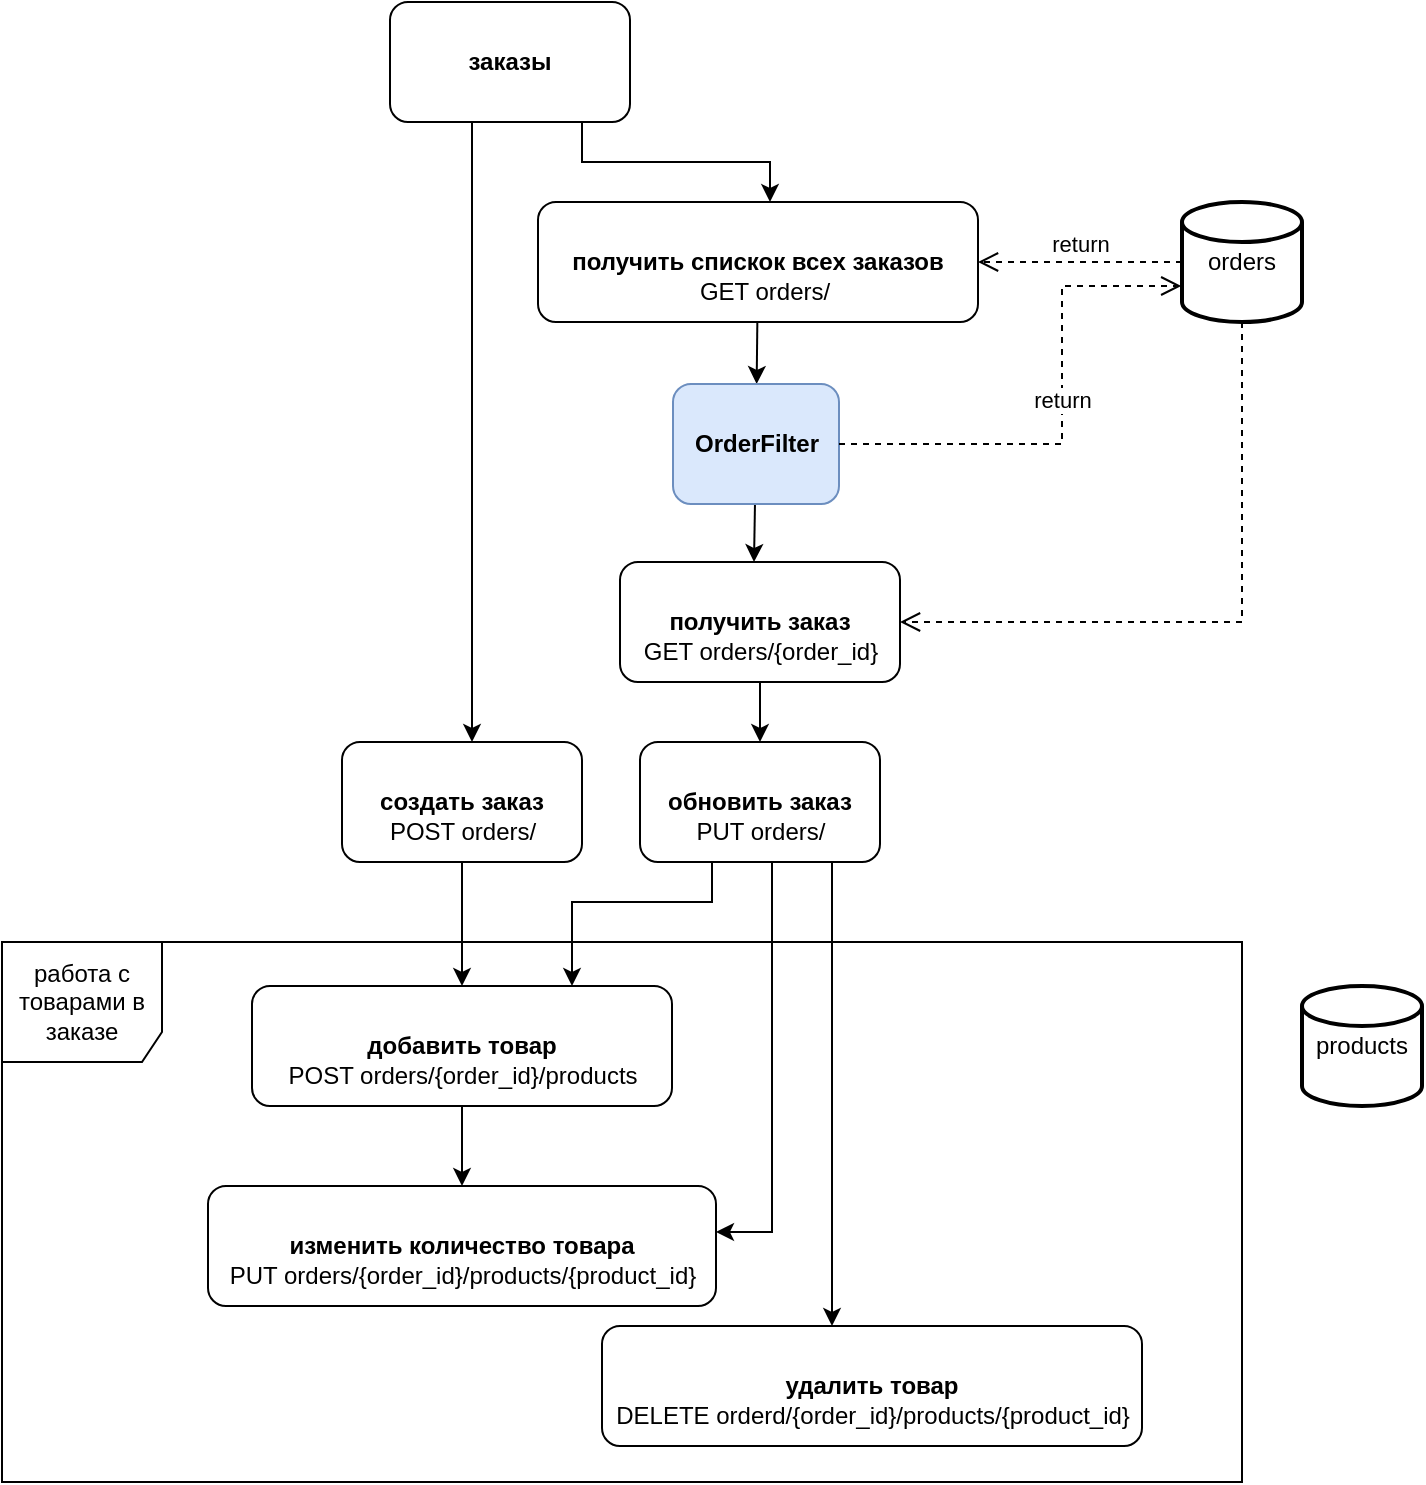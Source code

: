 <mxfile version="23.1.7" type="github">
  <diagram name="Страница — 1" id="2eB7CLuNMGOodJy5PRnh">
    <mxGraphModel dx="1434" dy="858" grid="1" gridSize="10" guides="1" tooltips="1" connect="1" arrows="1" fold="1" page="1" pageScale="1" pageWidth="827" pageHeight="1169" math="0" shadow="0">
      <root>
        <mxCell id="0" />
        <mxCell id="1" parent="0" />
        <mxCell id="U9pYinnB5TXagOXvctyZ-1" value="заказы" style="rounded=1;whiteSpace=wrap;html=1;fontStyle=1" parent="1" vertex="1">
          <mxGeometry x="274" y="240" width="120" height="60" as="geometry" />
        </mxCell>
        <mxCell id="N9oxvfoyv_ieRRI_O0ah-2" value="" style="rounded=0;orthogonalLoop=1;jettySize=auto;html=1;" edge="1" parent="1" source="U9pYinnB5TXagOXvctyZ-2" target="N9oxvfoyv_ieRRI_O0ah-1">
          <mxGeometry relative="1" as="geometry" />
        </mxCell>
        <mxCell id="U9pYinnB5TXagOXvctyZ-2" value="получить спискок всех заказов" style="rounded=1;whiteSpace=wrap;html=1;fontStyle=1" parent="1" vertex="1">
          <mxGeometry x="348" y="340" width="220" height="60" as="geometry" />
        </mxCell>
        <mxCell id="U9pYinnB5TXagOXvctyZ-3" value="создать заказ" style="rounded=1;whiteSpace=wrap;html=1;fontStyle=1" parent="1" vertex="1">
          <mxGeometry x="250" y="610" width="120" height="60" as="geometry" />
        </mxCell>
        <mxCell id="U9pYinnB5TXagOXvctyZ-4" value="получить заказ" style="rounded=1;whiteSpace=wrap;html=1;fontStyle=1" parent="1" vertex="1">
          <mxGeometry x="389" y="520" width="140" height="60" as="geometry" />
        </mxCell>
        <mxCell id="U9pYinnB5TXagOXvctyZ-6" value="обновить заказ" style="rounded=1;whiteSpace=wrap;html=1;fontStyle=1" parent="1" vertex="1">
          <mxGeometry x="399" y="610" width="120" height="60" as="geometry" />
        </mxCell>
        <mxCell id="U9pYinnB5TXagOXvctyZ-7" value="" style="endArrow=classic;html=1;rounded=0;" parent="1" source="U9pYinnB5TXagOXvctyZ-4" target="U9pYinnB5TXagOXvctyZ-6" edge="1">
          <mxGeometry width="50" height="50" relative="1" as="geometry">
            <mxPoint x="479" y="580" as="sourcePoint" />
            <mxPoint x="479" y="620" as="targetPoint" />
          </mxGeometry>
        </mxCell>
        <mxCell id="U9pYinnB5TXagOXvctyZ-8" value="добавить товар" style="rounded=1;whiteSpace=wrap;html=1;fontStyle=1" parent="1" vertex="1">
          <mxGeometry x="205" y="732" width="210" height="60" as="geometry" />
        </mxCell>
        <mxCell id="U9pYinnB5TXagOXvctyZ-9" value="" style="endArrow=classic;html=1;rounded=0;edgeStyle=orthogonalEdgeStyle;" parent="1" source="U9pYinnB5TXagOXvctyZ-3" target="U9pYinnB5TXagOXvctyZ-8" edge="1">
          <mxGeometry width="50" height="50" relative="1" as="geometry">
            <mxPoint x="335" y="670" as="sourcePoint" />
            <mxPoint x="385" y="620" as="targetPoint" />
          </mxGeometry>
        </mxCell>
        <mxCell id="U9pYinnB5TXagOXvctyZ-10" value="" style="endArrow=classic;html=1;rounded=0;edgeStyle=orthogonalEdgeStyle;" parent="1" source="U9pYinnB5TXagOXvctyZ-6" target="U9pYinnB5TXagOXvctyZ-8" edge="1">
          <mxGeometry width="50" height="50" relative="1" as="geometry">
            <mxPoint x="335" y="670" as="sourcePoint" />
            <mxPoint x="385" y="620" as="targetPoint" />
            <Array as="points">
              <mxPoint x="435" y="690" />
              <mxPoint x="365" y="690" />
            </Array>
          </mxGeometry>
        </mxCell>
        <mxCell id="U9pYinnB5TXagOXvctyZ-11" value="удалить товар" style="rounded=1;whiteSpace=wrap;html=1;fontStyle=1" parent="1" vertex="1">
          <mxGeometry x="380" y="902" width="270" height="60" as="geometry" />
        </mxCell>
        <mxCell id="U9pYinnB5TXagOXvctyZ-13" value="" style="endArrow=classic;html=1;rounded=0;edgeStyle=orthogonalEdgeStyle;" parent="1" source="U9pYinnB5TXagOXvctyZ-6" target="U9pYinnB5TXagOXvctyZ-11" edge="1">
          <mxGeometry width="50" height="50" relative="1" as="geometry">
            <mxPoint x="335" y="670" as="sourcePoint" />
            <mxPoint x="385" y="620" as="targetPoint" />
            <Array as="points">
              <mxPoint x="495" y="770" />
              <mxPoint x="495" y="770" />
            </Array>
          </mxGeometry>
        </mxCell>
        <mxCell id="U9pYinnB5TXagOXvctyZ-14" value="изменить количество товара" style="rounded=1;whiteSpace=wrap;html=1;fontStyle=1" parent="1" vertex="1">
          <mxGeometry x="183" y="832" width="254" height="60" as="geometry" />
        </mxCell>
        <mxCell id="U9pYinnB5TXagOXvctyZ-15" value="" style="endArrow=classic;html=1;rounded=0;edgeStyle=orthogonalEdgeStyle;" parent="1" source="U9pYinnB5TXagOXvctyZ-6" target="U9pYinnB5TXagOXvctyZ-14" edge="1">
          <mxGeometry width="50" height="50" relative="1" as="geometry">
            <mxPoint x="335" y="670" as="sourcePoint" />
            <mxPoint x="385" y="620" as="targetPoint" />
            <Array as="points">
              <mxPoint x="465" y="855" />
            </Array>
          </mxGeometry>
        </mxCell>
        <mxCell id="U9pYinnB5TXagOXvctyZ-16" value="" style="endArrow=classic;html=1;rounded=0;" parent="1" source="U9pYinnB5TXagOXvctyZ-8" target="U9pYinnB5TXagOXvctyZ-14" edge="1">
          <mxGeometry width="50" height="50" relative="1" as="geometry">
            <mxPoint x="335" y="652" as="sourcePoint" />
            <mxPoint x="385" y="602" as="targetPoint" />
          </mxGeometry>
        </mxCell>
        <mxCell id="U9pYinnB5TXagOXvctyZ-17" value="" style="endArrow=classic;html=1;rounded=0;edgeStyle=orthogonalEdgeStyle;" parent="1" source="U9pYinnB5TXagOXvctyZ-1" target="U9pYinnB5TXagOXvctyZ-3" edge="1">
          <mxGeometry width="50" height="50" relative="1" as="geometry">
            <mxPoint x="333.58" y="320" as="sourcePoint" />
            <mxPoint x="333.58" y="540" as="targetPoint" />
            <Array as="points">
              <mxPoint x="315" y="370" />
              <mxPoint x="315" y="370" />
            </Array>
          </mxGeometry>
        </mxCell>
        <mxCell id="U9pYinnB5TXagOXvctyZ-18" value="" style="endArrow=classic;html=1;rounded=0;edgeStyle=orthogonalEdgeStyle;" parent="1" source="U9pYinnB5TXagOXvctyZ-1" target="U9pYinnB5TXagOXvctyZ-2" edge="1">
          <mxGeometry width="50" height="50" relative="1" as="geometry">
            <mxPoint x="340" y="580" as="sourcePoint" />
            <mxPoint x="390" y="530" as="targetPoint" />
            <Array as="points">
              <mxPoint x="370" y="320" />
              <mxPoint x="464" y="320" />
            </Array>
          </mxGeometry>
        </mxCell>
        <mxCell id="U9pYinnB5TXagOXvctyZ-21" value="GET orders/{order_id}" style="text;html=1;align=center;verticalAlign=middle;resizable=0;points=[];autosize=1;strokeColor=none;fillColor=none;" parent="1" vertex="1">
          <mxGeometry x="389" y="550" width="140" height="30" as="geometry" />
        </mxCell>
        <mxCell id="U9pYinnB5TXagOXvctyZ-22" value="POST orders/" style="text;html=1;align=center;verticalAlign=middle;resizable=0;points=[];autosize=1;strokeColor=none;fillColor=none;" parent="1" vertex="1">
          <mxGeometry x="260" y="640" width="100" height="30" as="geometry" />
        </mxCell>
        <mxCell id="U9pYinnB5TXagOXvctyZ-23" value="PUT orders/" style="text;html=1;align=center;verticalAlign=middle;resizable=0;points=[];autosize=1;strokeColor=none;fillColor=none;" parent="1" vertex="1">
          <mxGeometry x="414" y="640" width="90" height="30" as="geometry" />
        </mxCell>
        <mxCell id="U9pYinnB5TXagOXvctyZ-24" value="POST orders/{order_id}/products" style="text;html=1;align=center;verticalAlign=middle;resizable=0;points=[];autosize=1;strokeColor=none;fillColor=none;" parent="1" vertex="1">
          <mxGeometry x="210" y="762" width="200" height="30" as="geometry" />
        </mxCell>
        <mxCell id="U9pYinnB5TXagOXvctyZ-30" value="PUT orders/{order_id}/products/{product_id}" style="text;html=1;align=center;verticalAlign=middle;resizable=0;points=[];autosize=1;strokeColor=none;fillColor=none;" parent="1" vertex="1">
          <mxGeometry x="180" y="862" width="260" height="30" as="geometry" />
        </mxCell>
        <mxCell id="U9pYinnB5TXagOXvctyZ-31" value="DELETE orderd/{order_id}/products/{product_id}" style="text;html=1;align=center;verticalAlign=middle;resizable=0;points=[];autosize=1;strokeColor=none;fillColor=none;" parent="1" vertex="1">
          <mxGeometry x="375" y="932" width="280" height="30" as="geometry" />
        </mxCell>
        <mxCell id="U9pYinnB5TXagOXvctyZ-20" value="GET orders/" style="text;html=1;align=center;verticalAlign=middle;resizable=0;points=[];autosize=1;strokeColor=none;fillColor=none;" parent="1" vertex="1">
          <mxGeometry x="416" y="370" width="90" height="30" as="geometry" />
        </mxCell>
        <mxCell id="N9oxvfoyv_ieRRI_O0ah-3" value="" style="rounded=0;orthogonalLoop=1;jettySize=auto;html=1;" edge="1" parent="1" source="N9oxvfoyv_ieRRI_O0ah-1">
          <mxGeometry relative="1" as="geometry">
            <mxPoint x="456" y="520" as="targetPoint" />
          </mxGeometry>
        </mxCell>
        <mxCell id="N9oxvfoyv_ieRRI_O0ah-1" value="OrderFilter" style="rounded=1;whiteSpace=wrap;html=1;fontStyle=1;fillColor=#dae8fc;strokeColor=#6c8ebf;" vertex="1" parent="1">
          <mxGeometry x="415.5" y="431" width="83" height="60" as="geometry" />
        </mxCell>
        <mxCell id="N9oxvfoyv_ieRRI_O0ah-5" value="работа с товарами в заказе" style="shape=umlFrame;whiteSpace=wrap;html=1;pointerEvents=0;width=80;height=60;" vertex="1" parent="1">
          <mxGeometry x="80" y="710" width="620" height="270" as="geometry" />
        </mxCell>
        <mxCell id="N9oxvfoyv_ieRRI_O0ah-6" value="orders" style="strokeWidth=2;html=1;shape=mxgraph.flowchart.database;whiteSpace=wrap;" vertex="1" parent="1">
          <mxGeometry x="670" y="340" width="60" height="60" as="geometry" />
        </mxCell>
        <mxCell id="N9oxvfoyv_ieRRI_O0ah-7" value="products" style="strokeWidth=2;html=1;shape=mxgraph.flowchart.database;whiteSpace=wrap;" vertex="1" parent="1">
          <mxGeometry x="730" y="732" width="60" height="60" as="geometry" />
        </mxCell>
        <mxCell id="N9oxvfoyv_ieRRI_O0ah-8" value="return" style="html=1;verticalAlign=bottom;endArrow=open;dashed=1;endSize=8;curved=0;rounded=0;" edge="1" parent="1" source="N9oxvfoyv_ieRRI_O0ah-6" target="U9pYinnB5TXagOXvctyZ-2">
          <mxGeometry relative="1" as="geometry">
            <mxPoint x="655" y="420" as="sourcePoint" />
            <mxPoint x="575" y="420" as="targetPoint" />
          </mxGeometry>
        </mxCell>
        <mxCell id="N9oxvfoyv_ieRRI_O0ah-9" value="return" style="html=1;verticalAlign=bottom;endArrow=open;dashed=1;endSize=8;rounded=0;entryX=-0.006;entryY=0.7;entryDx=0;entryDy=0;entryPerimeter=0;edgeStyle=orthogonalEdgeStyle;" edge="1" parent="1" source="N9oxvfoyv_ieRRI_O0ah-1" target="N9oxvfoyv_ieRRI_O0ah-6">
          <mxGeometry relative="1" as="geometry">
            <mxPoint x="692" y="510" as="sourcePoint" />
            <mxPoint x="590" y="510" as="targetPoint" />
            <Array as="points">
              <mxPoint x="610" y="461" />
              <mxPoint x="610" y="382" />
            </Array>
          </mxGeometry>
        </mxCell>
        <mxCell id="N9oxvfoyv_ieRRI_O0ah-10" value="" style="html=1;verticalAlign=bottom;endArrow=open;dashed=1;endSize=8;rounded=0;edgeStyle=orthogonalEdgeStyle;" edge="1" parent="1" source="N9oxvfoyv_ieRRI_O0ah-6" target="U9pYinnB5TXagOXvctyZ-4">
          <mxGeometry x="0.308" y="-10" relative="1" as="geometry">
            <mxPoint x="682" y="550" as="sourcePoint" />
            <mxPoint x="580" y="550" as="targetPoint" />
            <Array as="points">
              <mxPoint x="700" y="550" />
            </Array>
            <mxPoint as="offset" />
          </mxGeometry>
        </mxCell>
      </root>
    </mxGraphModel>
  </diagram>
</mxfile>
